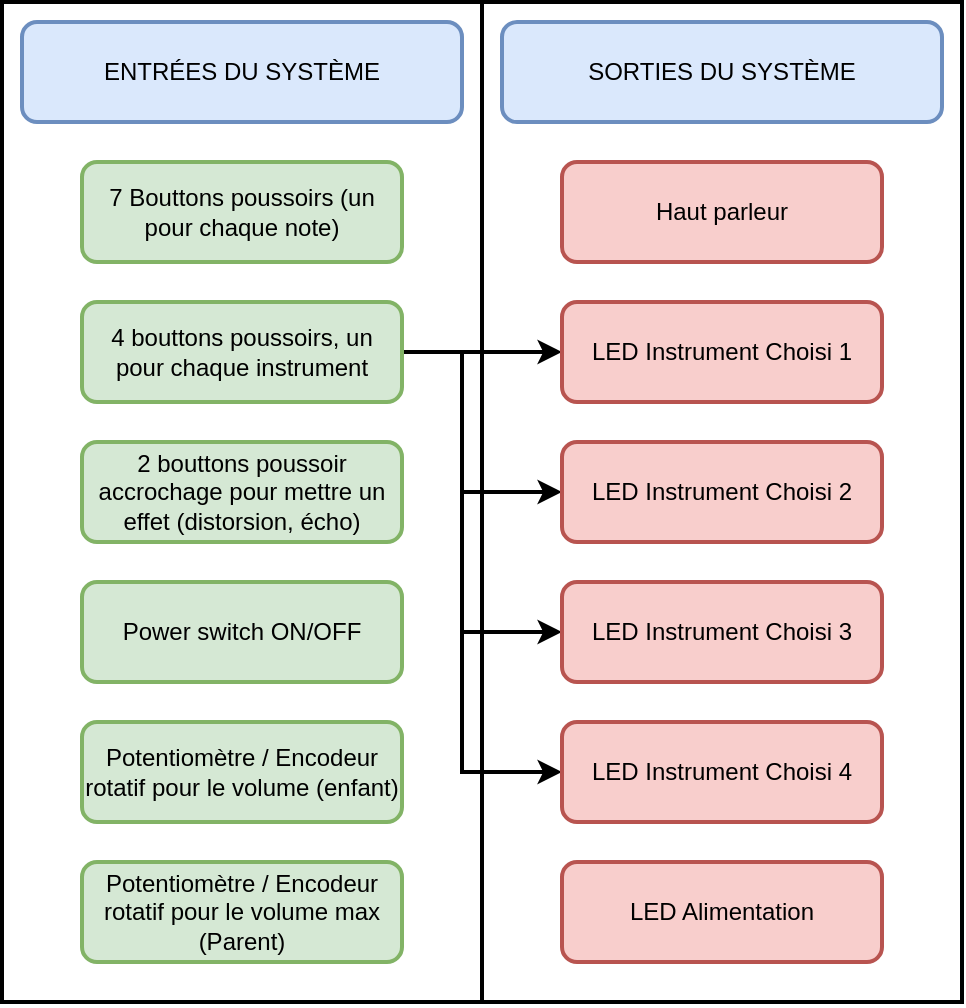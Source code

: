<mxfile version="16.5.1" type="device"><diagram id="P4VJvtWa9ELn7AGA5ayl" name="Page-1"><mxGraphModel dx="801" dy="541" grid="1" gridSize="10" guides="1" tooltips="1" connect="1" arrows="1" fold="1" page="1" pageScale="1" pageWidth="827" pageHeight="1169" math="0" shadow="0"><root><mxCell id="0"/><mxCell id="1" parent="0"/><mxCell id="ZW0n9eWZADtWnLwSqnVB-8" value="" style="rounded=0;whiteSpace=wrap;html=1;strokeColor=default;strokeWidth=2;fillColor=none;" vertex="1" parent="1"><mxGeometry x="120" y="40" width="480" height="500" as="geometry"/></mxCell><mxCell id="ZW0n9eWZADtWnLwSqnVB-1" value="ENTRÉES DU SYSTÈME" style="text;html=1;strokeColor=#6c8ebf;fillColor=#dae8fc;align=center;verticalAlign=middle;whiteSpace=wrap;rounded=1;strokeWidth=2;" vertex="1" parent="1"><mxGeometry x="130" y="50" width="220" height="50" as="geometry"/></mxCell><mxCell id="ZW0n9eWZADtWnLwSqnVB-3" value="SORTIES DU SYSTÈME" style="text;html=1;strokeColor=#6c8ebf;fillColor=#dae8fc;align=center;verticalAlign=middle;whiteSpace=wrap;rounded=1;strokeWidth=2;" vertex="1" parent="1"><mxGeometry x="370" y="50" width="220" height="50" as="geometry"/></mxCell><mxCell id="ZW0n9eWZADtWnLwSqnVB-5" value="7 Bouttons poussoirs (un pour chaque note)" style="rounded=1;whiteSpace=wrap;html=1;strokeColor=#82b366;strokeWidth=2;fillColor=#d5e8d4;" vertex="1" parent="1"><mxGeometry x="160" y="120" width="160" height="50" as="geometry"/></mxCell><mxCell id="ZW0n9eWZADtWnLwSqnVB-10" value="" style="endArrow=none;html=1;rounded=0;strokeWidth=2;entryX=0.5;entryY=1;entryDx=0;entryDy=0;exitX=0.5;exitY=0;exitDx=0;exitDy=0;" edge="1" parent="1" source="ZW0n9eWZADtWnLwSqnVB-8" target="ZW0n9eWZADtWnLwSqnVB-8"><mxGeometry width="50" height="50" relative="1" as="geometry"><mxPoint x="350" y="320" as="sourcePoint"/><mxPoint x="400" y="270" as="targetPoint"/></mxGeometry></mxCell><mxCell id="ZW0n9eWZADtWnLwSqnVB-22" style="edgeStyle=orthogonalEdgeStyle;rounded=0;orthogonalLoop=1;jettySize=auto;html=1;strokeWidth=2;" edge="1" parent="1" source="ZW0n9eWZADtWnLwSqnVB-11" target="ZW0n9eWZADtWnLwSqnVB-18"><mxGeometry relative="1" as="geometry"/></mxCell><mxCell id="ZW0n9eWZADtWnLwSqnVB-23" style="edgeStyle=orthogonalEdgeStyle;rounded=0;orthogonalLoop=1;jettySize=auto;html=1;exitX=1;exitY=0.5;exitDx=0;exitDy=0;entryX=0;entryY=0.5;entryDx=0;entryDy=0;strokeWidth=2;" edge="1" parent="1" source="ZW0n9eWZADtWnLwSqnVB-11" target="ZW0n9eWZADtWnLwSqnVB-20"><mxGeometry relative="1" as="geometry"><Array as="points"><mxPoint x="350" y="215"/><mxPoint x="350" y="285"/></Array></mxGeometry></mxCell><mxCell id="ZW0n9eWZADtWnLwSqnVB-24" style="edgeStyle=orthogonalEdgeStyle;rounded=0;orthogonalLoop=1;jettySize=auto;html=1;exitX=1;exitY=0.5;exitDx=0;exitDy=0;entryX=0;entryY=0.5;entryDx=0;entryDy=0;strokeWidth=2;" edge="1" parent="1" source="ZW0n9eWZADtWnLwSqnVB-11" target="ZW0n9eWZADtWnLwSqnVB-19"><mxGeometry relative="1" as="geometry"><Array as="points"><mxPoint x="350" y="215"/><mxPoint x="350" y="355"/></Array></mxGeometry></mxCell><mxCell id="ZW0n9eWZADtWnLwSqnVB-25" style="edgeStyle=orthogonalEdgeStyle;rounded=0;orthogonalLoop=1;jettySize=auto;html=1;entryX=0;entryY=0.5;entryDx=0;entryDy=0;strokeWidth=2;" edge="1" parent="1" source="ZW0n9eWZADtWnLwSqnVB-11" target="ZW0n9eWZADtWnLwSqnVB-21"><mxGeometry relative="1" as="geometry"><Array as="points"><mxPoint x="350" y="215"/><mxPoint x="350" y="425"/></Array></mxGeometry></mxCell><mxCell id="ZW0n9eWZADtWnLwSqnVB-11" value="4 bouttons poussoirs, un pour chaque instrument" style="rounded=1;whiteSpace=wrap;html=1;strokeColor=#82b366;strokeWidth=2;fillColor=#d5e8d4;" vertex="1" parent="1"><mxGeometry x="160" y="190" width="160" height="50" as="geometry"/></mxCell><mxCell id="ZW0n9eWZADtWnLwSqnVB-12" value="2 bouttons poussoir accrochage pour mettre un effet (distorsion, écho)" style="rounded=1;whiteSpace=wrap;html=1;strokeColor=#82b366;strokeWidth=2;fillColor=#d5e8d4;" vertex="1" parent="1"><mxGeometry x="160" y="260" width="160" height="50" as="geometry"/></mxCell><mxCell id="ZW0n9eWZADtWnLwSqnVB-13" value="Power switch ON/OFF" style="rounded=1;whiteSpace=wrap;html=1;strokeColor=#82b366;strokeWidth=2;fillColor=#d5e8d4;" vertex="1" parent="1"><mxGeometry x="160" y="330" width="160" height="50" as="geometry"/></mxCell><mxCell id="ZW0n9eWZADtWnLwSqnVB-14" value="Potentiomètre / Encodeur rotatif pour le volume (enfant)" style="rounded=1;whiteSpace=wrap;html=1;strokeColor=#82b366;strokeWidth=2;fillColor=#d5e8d4;" vertex="1" parent="1"><mxGeometry x="160" y="400" width="160" height="50" as="geometry"/></mxCell><mxCell id="ZW0n9eWZADtWnLwSqnVB-15" value="Potentiomètre / Encodeur rotatif pour le volume max (Parent)" style="rounded=1;whiteSpace=wrap;html=1;strokeColor=#82b366;strokeWidth=2;fillColor=#d5e8d4;" vertex="1" parent="1"><mxGeometry x="160" y="470" width="160" height="50" as="geometry"/></mxCell><mxCell id="ZW0n9eWZADtWnLwSqnVB-16" value="Haut parleur" style="rounded=1;whiteSpace=wrap;html=1;strokeColor=#b85450;strokeWidth=2;fillColor=#f8cecc;" vertex="1" parent="1"><mxGeometry x="400" y="120" width="160" height="50" as="geometry"/></mxCell><mxCell id="ZW0n9eWZADtWnLwSqnVB-18" value="LED Instrument Choisi 1" style="rounded=1;whiteSpace=wrap;html=1;strokeColor=#b85450;strokeWidth=2;fillColor=#f8cecc;" vertex="1" parent="1"><mxGeometry x="400" y="190" width="160" height="50" as="geometry"/></mxCell><mxCell id="ZW0n9eWZADtWnLwSqnVB-19" value="LED Instrument Choisi 3" style="rounded=1;whiteSpace=wrap;html=1;strokeColor=#b85450;strokeWidth=2;fillColor=#f8cecc;" vertex="1" parent="1"><mxGeometry x="400" y="330" width="160" height="50" as="geometry"/></mxCell><mxCell id="ZW0n9eWZADtWnLwSqnVB-20" value="LED Instrument Choisi 2" style="rounded=1;whiteSpace=wrap;html=1;strokeColor=#b85450;strokeWidth=2;fillColor=#f8cecc;" vertex="1" parent="1"><mxGeometry x="400" y="260" width="160" height="50" as="geometry"/></mxCell><mxCell id="ZW0n9eWZADtWnLwSqnVB-21" value="LED Instrument Choisi 4" style="rounded=1;whiteSpace=wrap;html=1;strokeColor=#b85450;strokeWidth=2;fillColor=#f8cecc;" vertex="1" parent="1"><mxGeometry x="400" y="400" width="160" height="50" as="geometry"/></mxCell><mxCell id="ZW0n9eWZADtWnLwSqnVB-26" value="LED Alimentation" style="rounded=1;whiteSpace=wrap;html=1;strokeColor=#b85450;strokeWidth=2;fillColor=#f8cecc;" vertex="1" parent="1"><mxGeometry x="400" y="470" width="160" height="50" as="geometry"/></mxCell></root></mxGraphModel></diagram></mxfile>